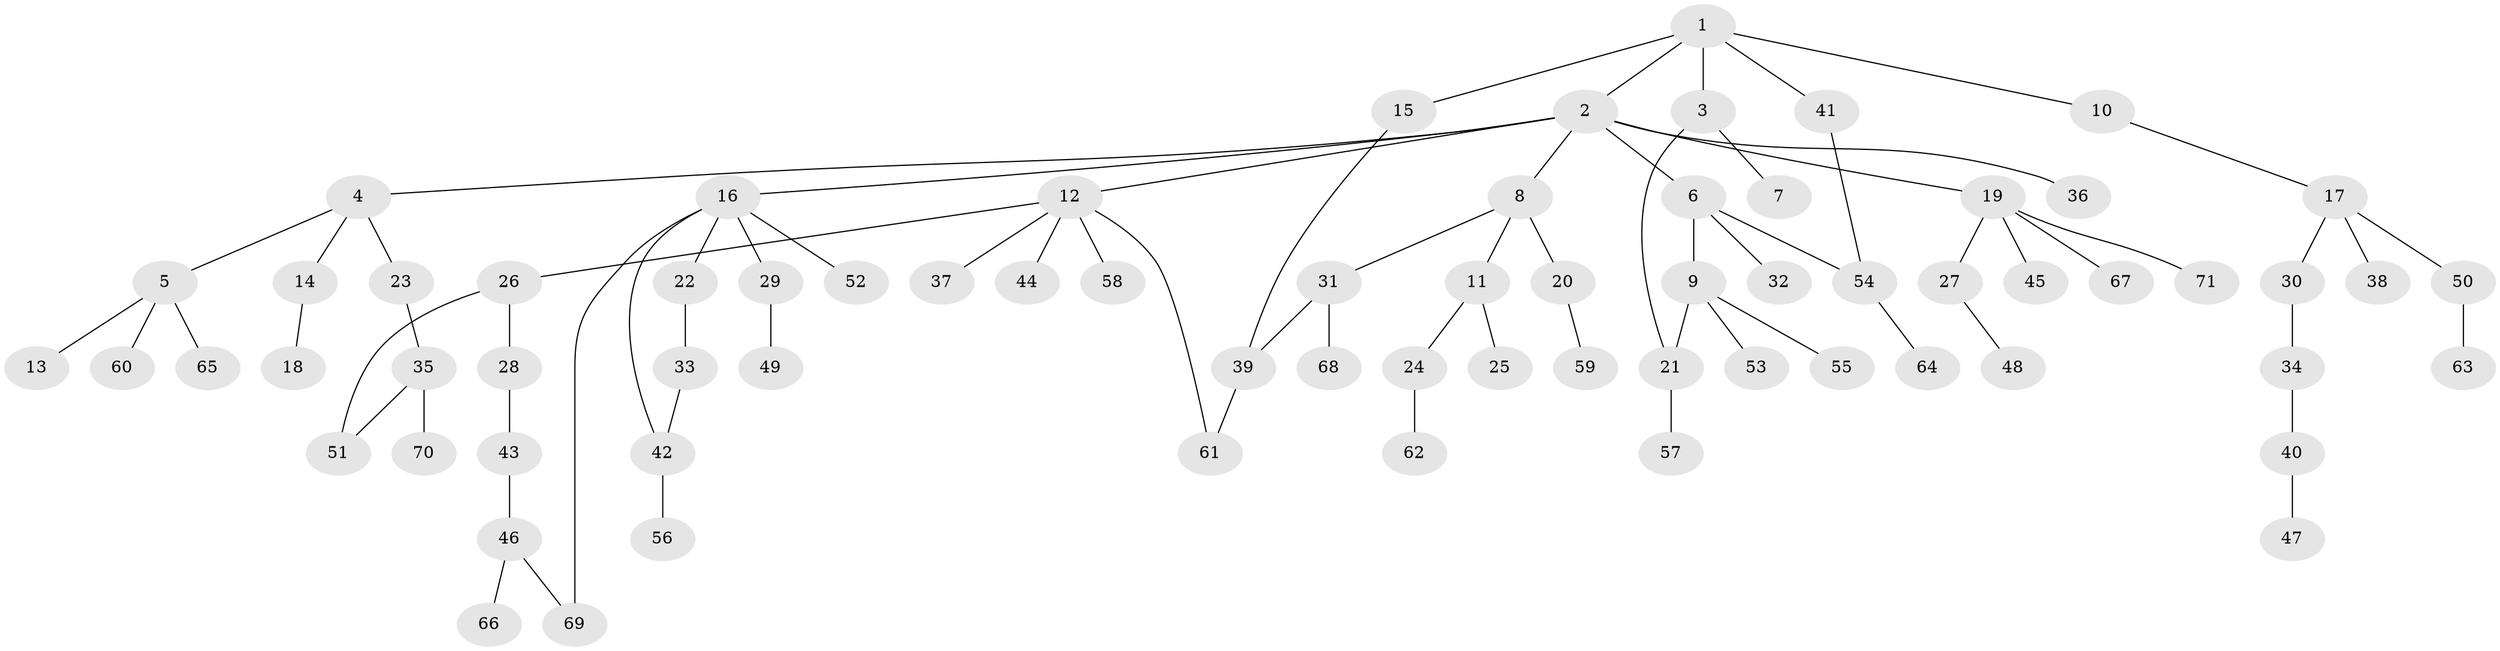 // Generated by graph-tools (version 1.1) at 2025/42/03/09/25 04:42:49]
// undirected, 71 vertices, 77 edges
graph export_dot {
graph [start="1"]
  node [color=gray90,style=filled];
  1;
  2;
  3;
  4;
  5;
  6;
  7;
  8;
  9;
  10;
  11;
  12;
  13;
  14;
  15;
  16;
  17;
  18;
  19;
  20;
  21;
  22;
  23;
  24;
  25;
  26;
  27;
  28;
  29;
  30;
  31;
  32;
  33;
  34;
  35;
  36;
  37;
  38;
  39;
  40;
  41;
  42;
  43;
  44;
  45;
  46;
  47;
  48;
  49;
  50;
  51;
  52;
  53;
  54;
  55;
  56;
  57;
  58;
  59;
  60;
  61;
  62;
  63;
  64;
  65;
  66;
  67;
  68;
  69;
  70;
  71;
  1 -- 2;
  1 -- 3;
  1 -- 10;
  1 -- 15;
  1 -- 41;
  2 -- 4;
  2 -- 6;
  2 -- 8;
  2 -- 12;
  2 -- 16;
  2 -- 19;
  2 -- 36;
  3 -- 7;
  3 -- 21;
  4 -- 5;
  4 -- 14;
  4 -- 23;
  5 -- 13;
  5 -- 60;
  5 -- 65;
  6 -- 9;
  6 -- 32;
  6 -- 54;
  8 -- 11;
  8 -- 20;
  8 -- 31;
  9 -- 21;
  9 -- 53;
  9 -- 55;
  10 -- 17;
  11 -- 24;
  11 -- 25;
  12 -- 26;
  12 -- 37;
  12 -- 44;
  12 -- 58;
  12 -- 61;
  14 -- 18;
  15 -- 39;
  16 -- 22;
  16 -- 29;
  16 -- 52;
  16 -- 69;
  16 -- 42;
  17 -- 30;
  17 -- 38;
  17 -- 50;
  19 -- 27;
  19 -- 45;
  19 -- 67;
  19 -- 71;
  20 -- 59;
  21 -- 57;
  22 -- 33;
  23 -- 35;
  24 -- 62;
  26 -- 28;
  26 -- 51;
  27 -- 48;
  28 -- 43;
  29 -- 49;
  30 -- 34;
  31 -- 39;
  31 -- 68;
  33 -- 42;
  34 -- 40;
  35 -- 51;
  35 -- 70;
  39 -- 61;
  40 -- 47;
  41 -- 54;
  42 -- 56;
  43 -- 46;
  46 -- 66;
  46 -- 69;
  50 -- 63;
  54 -- 64;
}
